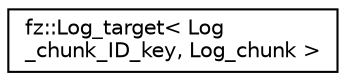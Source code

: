 digraph "Graphical Class Hierarchy"
{
 // LATEX_PDF_SIZE
  edge [fontname="Helvetica",fontsize="10",labelfontname="Helvetica",labelfontsize="10"];
  node [fontname="Helvetica",fontsize="10",shape=record];
  rankdir="LR";
  Node0 [label="fz::Log_target\< Log\l_chunk_ID_key, Log_chunk \>",height=0.2,width=0.4,color="black", fillcolor="white", style="filled",URL="$structfz_1_1Log__target.html",tooltip=" "];
}
